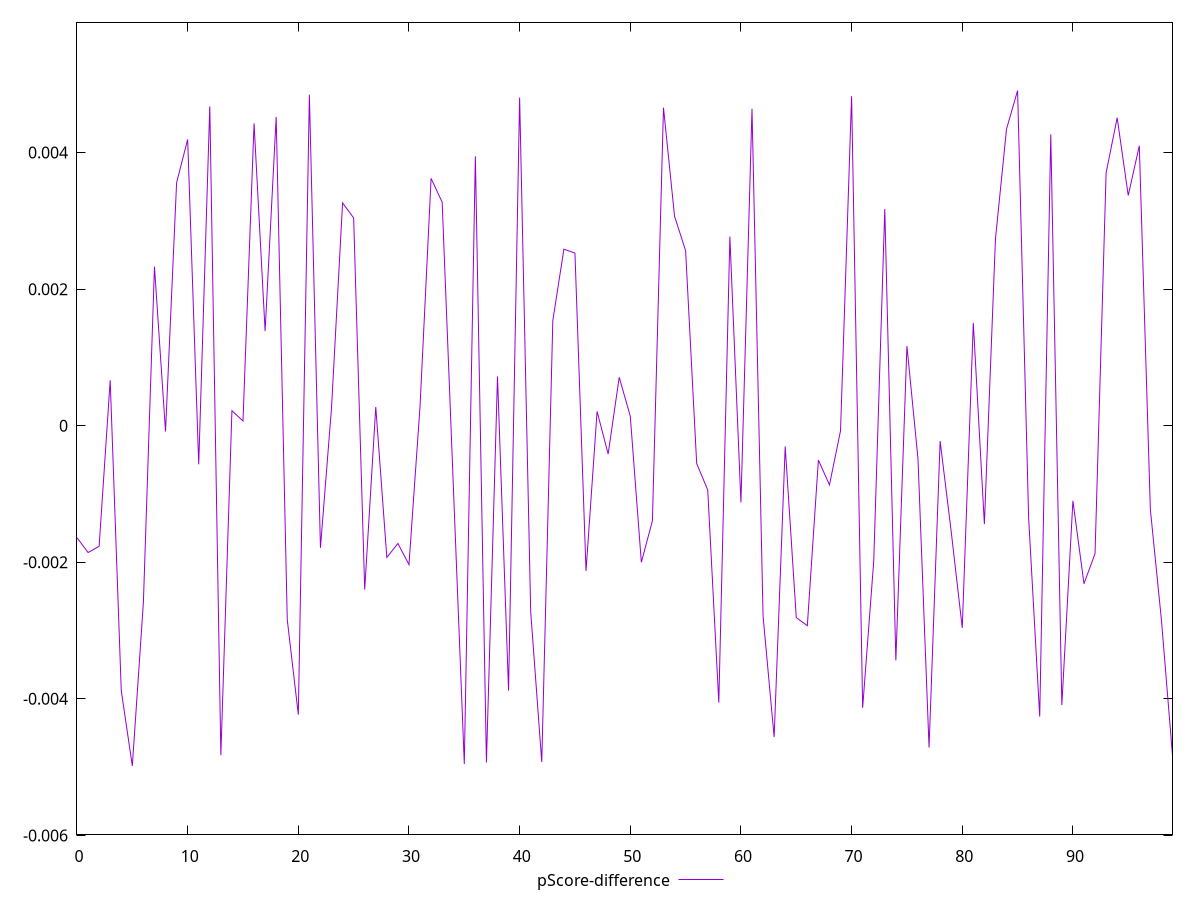 reset

$pScoreDifference <<EOF
0 -0.001639278984757353
1 -0.001856881762308249
2 -0.0017648826320662003
3 0.0006658553196727812
4 -0.003880440704028598
5 -0.0049811542233730854
6 -0.0025866202508404434
7 0.0023297586816296567
8 -0.00008411923446394187
9 0.003558512512977674
10 0.004193267951954849
11 -0.0005650922340993958
12 0.004677550880021308
13 -0.004824737195309958
14 0.00021947975355141036
15 0.00007033377528142815
16 0.004427156316931025
17 0.0013856725496075306
18 0.004522788679160228
19 -0.0028386352031863904
20 -0.004229766507960586
21 0.00484773684223605
22 -0.0017877285298532608
23 0.0002598948803333445
24 0.003263444312634922
25 0.0030435520752176703
26 -0.002400021294166721
27 0.0002746686993068126
28 -0.0019291468639340836
29 -0.001723881494426649
30 -0.002034123425979306
31 0.00028529261145088247
32 0.0036224894855003686
33 0.0032734993129486245
34 -0.0008433367837363814
35 -0.004953548684070497
36 0.00394558731186978
37 -0.004931336992489488
38 0.0007214995439637772
39 -0.0038797164409697382
40 0.0048057184863218305
41 -0.0027224741575506695
42 -0.004925632381533984
43 0.0015403235352059452
44 0.002585857490260135
45 0.00252890051890331
46 -0.002127225924739351
47 0.00020956834687713144
48 -0.0004141954650127566
49 0.0007104801001540095
50 0.0001389685385297934
51 -0.0020001760943945124
52 -0.0013918426886809776
53 0.0046581842639565885
54 0.0030674284003215924
55 0.002563676422842165
56 -0.0005528002241066421
57 -0.0009413182819084653
58 -0.004054302305606439
59 0.0027698977559136306
60 -0.0011235166818789333
61 0.004642248466714682
62 -0.0027907076354375393
63 -0.004559235229153469
64 -0.00030331174186737364
65 -0.002809159764612823
66 -0.0029291150264774135
67 -0.0005026295665955249
68 -0.0008663133652833388
69 -0.00007339072671641578
70 0.004826554534890781
71 -0.004130399737424795
72 -0.0019837380149103634
73 0.0031728003391819914
74 -0.0034366157492656813
75 0.0011668759218814717
76 -0.0004840374692726135
77 -0.004712227097058097
78 -0.00022358218773577132
79 -0.001546592450204498
80 -0.002960371872702372
81 0.0015060223196002864
82 -0.001439865499111459
83 0.0027334720576333016
84 0.004344876860836733
85 0.004908736313984141
86 -0.0013533258780388246
87 -0.004259678168867076
88 0.004267454639820922
89 -0.00409126430690665
90 -0.0010993784352317792
91 -0.002313984388657153
92 -0.0018726691792448347
93 0.003702390981537962
94 0.004511187316256049
95 0.003371818209579547
96 0.004100583911822997
97 -0.001227787177433881
98 -0.002845119316680189
99 -0.004827880153731368
EOF

set key outside below
set xrange [0:99]
set yrange [-0.0059811542233730855:0.005908736313984141]
set trange [-0.0059811542233730855:0.005908736313984141]
set terminal svg size 640, 500 enhanced background rgb 'white'
set output "report_00013_2021-02-09T12-04-24.940Z/mainthread-work-breakdown/samples/pages+cached+noadtech/pScore-difference/values.svg"

plot $pScoreDifference title "pScore-difference" with line

reset

